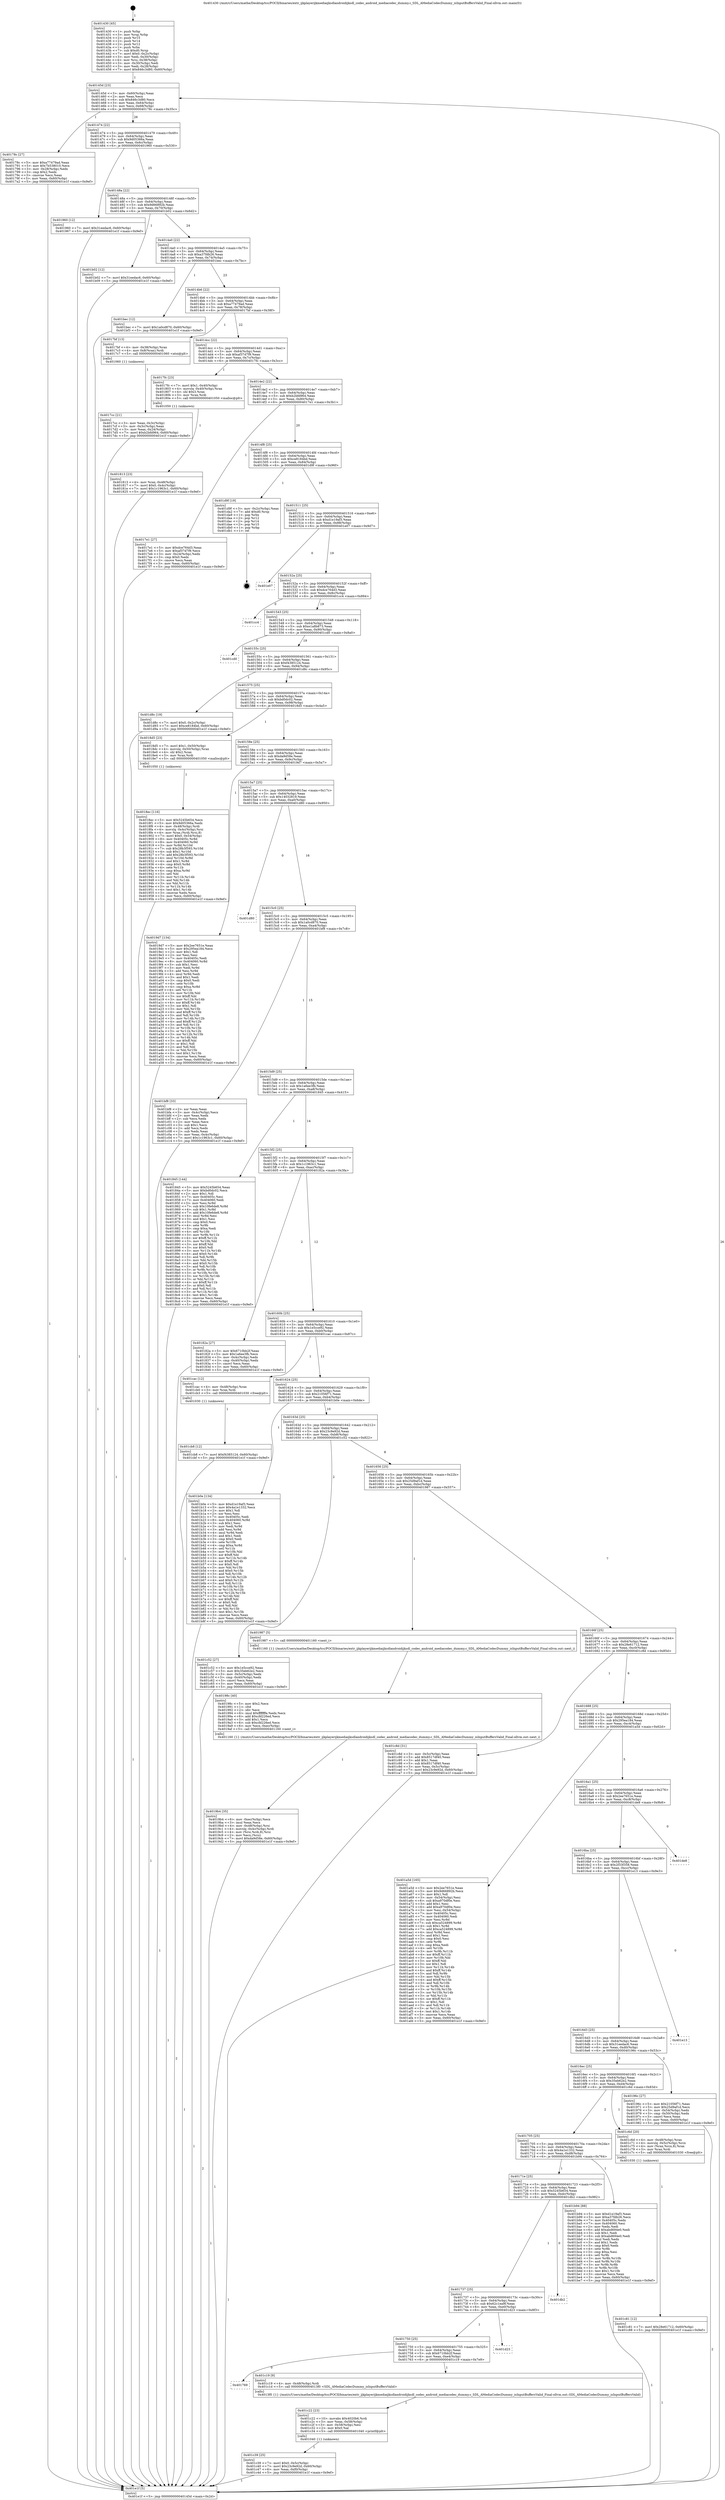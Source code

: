 digraph "0x401430" {
  label = "0x401430 (/mnt/c/Users/mathe/Desktop/tcc/POCII/binaries/extr_ijkplayerijkmediaijksdlandroidijksdl_codec_android_mediacodec_dummy.c_SDL_AMediaCodecDummy_isInputBuffersValid_Final-ollvm.out::main(0))"
  labelloc = "t"
  node[shape=record]

  Entry [label="",width=0.3,height=0.3,shape=circle,fillcolor=black,style=filled]
  "0x40145d" [label="{
     0x40145d [23]\l
     | [instrs]\l
     &nbsp;&nbsp;0x40145d \<+3\>: mov -0x60(%rbp),%eax\l
     &nbsp;&nbsp;0x401460 \<+2\>: mov %eax,%ecx\l
     &nbsp;&nbsp;0x401462 \<+6\>: sub $0x846c3d80,%ecx\l
     &nbsp;&nbsp;0x401468 \<+3\>: mov %eax,-0x64(%rbp)\l
     &nbsp;&nbsp;0x40146b \<+3\>: mov %ecx,-0x68(%rbp)\l
     &nbsp;&nbsp;0x40146e \<+6\>: je 000000000040178c \<main+0x35c\>\l
  }"]
  "0x40178c" [label="{
     0x40178c [27]\l
     | [instrs]\l
     &nbsp;&nbsp;0x40178c \<+5\>: mov $0xa77479ad,%eax\l
     &nbsp;&nbsp;0x401791 \<+5\>: mov $0x7b538010,%ecx\l
     &nbsp;&nbsp;0x401796 \<+3\>: mov -0x28(%rbp),%edx\l
     &nbsp;&nbsp;0x401799 \<+3\>: cmp $0x2,%edx\l
     &nbsp;&nbsp;0x40179c \<+3\>: cmovne %ecx,%eax\l
     &nbsp;&nbsp;0x40179f \<+3\>: mov %eax,-0x60(%rbp)\l
     &nbsp;&nbsp;0x4017a2 \<+5\>: jmp 0000000000401e1f \<main+0x9ef\>\l
  }"]
  "0x401474" [label="{
     0x401474 [22]\l
     | [instrs]\l
     &nbsp;&nbsp;0x401474 \<+5\>: jmp 0000000000401479 \<main+0x49\>\l
     &nbsp;&nbsp;0x401479 \<+3\>: mov -0x64(%rbp),%eax\l
     &nbsp;&nbsp;0x40147c \<+5\>: sub $0x9d05366a,%eax\l
     &nbsp;&nbsp;0x401481 \<+3\>: mov %eax,-0x6c(%rbp)\l
     &nbsp;&nbsp;0x401484 \<+6\>: je 0000000000401960 \<main+0x530\>\l
  }"]
  "0x401e1f" [label="{
     0x401e1f [5]\l
     | [instrs]\l
     &nbsp;&nbsp;0x401e1f \<+5\>: jmp 000000000040145d \<main+0x2d\>\l
  }"]
  "0x401430" [label="{
     0x401430 [45]\l
     | [instrs]\l
     &nbsp;&nbsp;0x401430 \<+1\>: push %rbp\l
     &nbsp;&nbsp;0x401431 \<+3\>: mov %rsp,%rbp\l
     &nbsp;&nbsp;0x401434 \<+2\>: push %r15\l
     &nbsp;&nbsp;0x401436 \<+2\>: push %r14\l
     &nbsp;&nbsp;0x401438 \<+2\>: push %r12\l
     &nbsp;&nbsp;0x40143a \<+1\>: push %rbx\l
     &nbsp;&nbsp;0x40143b \<+7\>: sub $0xd0,%rsp\l
     &nbsp;&nbsp;0x401442 \<+7\>: movl $0x0,-0x2c(%rbp)\l
     &nbsp;&nbsp;0x401449 \<+3\>: mov %edi,-0x30(%rbp)\l
     &nbsp;&nbsp;0x40144c \<+4\>: mov %rsi,-0x38(%rbp)\l
     &nbsp;&nbsp;0x401450 \<+3\>: mov -0x30(%rbp),%edi\l
     &nbsp;&nbsp;0x401453 \<+3\>: mov %edi,-0x28(%rbp)\l
     &nbsp;&nbsp;0x401456 \<+7\>: movl $0x846c3d80,-0x60(%rbp)\l
  }"]
  Exit [label="",width=0.3,height=0.3,shape=circle,fillcolor=black,style=filled,peripheries=2]
  "0x401960" [label="{
     0x401960 [12]\l
     | [instrs]\l
     &nbsp;&nbsp;0x401960 \<+7\>: movl $0x31eedac6,-0x60(%rbp)\l
     &nbsp;&nbsp;0x401967 \<+5\>: jmp 0000000000401e1f \<main+0x9ef\>\l
  }"]
  "0x40148a" [label="{
     0x40148a [22]\l
     | [instrs]\l
     &nbsp;&nbsp;0x40148a \<+5\>: jmp 000000000040148f \<main+0x5f\>\l
     &nbsp;&nbsp;0x40148f \<+3\>: mov -0x64(%rbp),%eax\l
     &nbsp;&nbsp;0x401492 \<+5\>: sub $0x9d66892b,%eax\l
     &nbsp;&nbsp;0x401497 \<+3\>: mov %eax,-0x70(%rbp)\l
     &nbsp;&nbsp;0x40149a \<+6\>: je 0000000000401b02 \<main+0x6d2\>\l
  }"]
  "0x401cb8" [label="{
     0x401cb8 [12]\l
     | [instrs]\l
     &nbsp;&nbsp;0x401cb8 \<+7\>: movl $0xf4385124,-0x60(%rbp)\l
     &nbsp;&nbsp;0x401cbf \<+5\>: jmp 0000000000401e1f \<main+0x9ef\>\l
  }"]
  "0x401b02" [label="{
     0x401b02 [12]\l
     | [instrs]\l
     &nbsp;&nbsp;0x401b02 \<+7\>: movl $0x31eedac6,-0x60(%rbp)\l
     &nbsp;&nbsp;0x401b09 \<+5\>: jmp 0000000000401e1f \<main+0x9ef\>\l
  }"]
  "0x4014a0" [label="{
     0x4014a0 [22]\l
     | [instrs]\l
     &nbsp;&nbsp;0x4014a0 \<+5\>: jmp 00000000004014a5 \<main+0x75\>\l
     &nbsp;&nbsp;0x4014a5 \<+3\>: mov -0x64(%rbp),%eax\l
     &nbsp;&nbsp;0x4014a8 \<+5\>: sub $0xa37fdb26,%eax\l
     &nbsp;&nbsp;0x4014ad \<+3\>: mov %eax,-0x74(%rbp)\l
     &nbsp;&nbsp;0x4014b0 \<+6\>: je 0000000000401bec \<main+0x7bc\>\l
  }"]
  "0x401c81" [label="{
     0x401c81 [12]\l
     | [instrs]\l
     &nbsp;&nbsp;0x401c81 \<+7\>: movl $0x28e61712,-0x60(%rbp)\l
     &nbsp;&nbsp;0x401c88 \<+5\>: jmp 0000000000401e1f \<main+0x9ef\>\l
  }"]
  "0x401bec" [label="{
     0x401bec [12]\l
     | [instrs]\l
     &nbsp;&nbsp;0x401bec \<+7\>: movl $0x1a0cd870,-0x60(%rbp)\l
     &nbsp;&nbsp;0x401bf3 \<+5\>: jmp 0000000000401e1f \<main+0x9ef\>\l
  }"]
  "0x4014b6" [label="{
     0x4014b6 [22]\l
     | [instrs]\l
     &nbsp;&nbsp;0x4014b6 \<+5\>: jmp 00000000004014bb \<main+0x8b\>\l
     &nbsp;&nbsp;0x4014bb \<+3\>: mov -0x64(%rbp),%eax\l
     &nbsp;&nbsp;0x4014be \<+5\>: sub $0xa77479ad,%eax\l
     &nbsp;&nbsp;0x4014c3 \<+3\>: mov %eax,-0x78(%rbp)\l
     &nbsp;&nbsp;0x4014c6 \<+6\>: je 00000000004017bf \<main+0x38f\>\l
  }"]
  "0x401c39" [label="{
     0x401c39 [25]\l
     | [instrs]\l
     &nbsp;&nbsp;0x401c39 \<+7\>: movl $0x0,-0x5c(%rbp)\l
     &nbsp;&nbsp;0x401c40 \<+7\>: movl $0x23c9e92d,-0x60(%rbp)\l
     &nbsp;&nbsp;0x401c47 \<+6\>: mov %eax,-0xf0(%rbp)\l
     &nbsp;&nbsp;0x401c4d \<+5\>: jmp 0000000000401e1f \<main+0x9ef\>\l
  }"]
  "0x4017bf" [label="{
     0x4017bf [13]\l
     | [instrs]\l
     &nbsp;&nbsp;0x4017bf \<+4\>: mov -0x38(%rbp),%rax\l
     &nbsp;&nbsp;0x4017c3 \<+4\>: mov 0x8(%rax),%rdi\l
     &nbsp;&nbsp;0x4017c7 \<+5\>: call 0000000000401060 \<atoi@plt\>\l
     | [calls]\l
     &nbsp;&nbsp;0x401060 \{1\} (unknown)\l
  }"]
  "0x4014cc" [label="{
     0x4014cc [22]\l
     | [instrs]\l
     &nbsp;&nbsp;0x4014cc \<+5\>: jmp 00000000004014d1 \<main+0xa1\>\l
     &nbsp;&nbsp;0x4014d1 \<+3\>: mov -0x64(%rbp),%eax\l
     &nbsp;&nbsp;0x4014d4 \<+5\>: sub $0xaf37d7f9,%eax\l
     &nbsp;&nbsp;0x4014d9 \<+3\>: mov %eax,-0x7c(%rbp)\l
     &nbsp;&nbsp;0x4014dc \<+6\>: je 00000000004017fc \<main+0x3cc\>\l
  }"]
  "0x4017cc" [label="{
     0x4017cc [21]\l
     | [instrs]\l
     &nbsp;&nbsp;0x4017cc \<+3\>: mov %eax,-0x3c(%rbp)\l
     &nbsp;&nbsp;0x4017cf \<+3\>: mov -0x3c(%rbp),%eax\l
     &nbsp;&nbsp;0x4017d2 \<+3\>: mov %eax,-0x24(%rbp)\l
     &nbsp;&nbsp;0x4017d5 \<+7\>: movl $0xb2bfd964,-0x60(%rbp)\l
     &nbsp;&nbsp;0x4017dc \<+5\>: jmp 0000000000401e1f \<main+0x9ef\>\l
  }"]
  "0x401c22" [label="{
     0x401c22 [23]\l
     | [instrs]\l
     &nbsp;&nbsp;0x401c22 \<+10\>: movabs $0x4020b6,%rdi\l
     &nbsp;&nbsp;0x401c2c \<+3\>: mov %eax,-0x58(%rbp)\l
     &nbsp;&nbsp;0x401c2f \<+3\>: mov -0x58(%rbp),%esi\l
     &nbsp;&nbsp;0x401c32 \<+2\>: mov $0x0,%al\l
     &nbsp;&nbsp;0x401c34 \<+5\>: call 0000000000401040 \<printf@plt\>\l
     | [calls]\l
     &nbsp;&nbsp;0x401040 \{1\} (unknown)\l
  }"]
  "0x4017fc" [label="{
     0x4017fc [23]\l
     | [instrs]\l
     &nbsp;&nbsp;0x4017fc \<+7\>: movl $0x1,-0x40(%rbp)\l
     &nbsp;&nbsp;0x401803 \<+4\>: movslq -0x40(%rbp),%rax\l
     &nbsp;&nbsp;0x401807 \<+4\>: shl $0x3,%rax\l
     &nbsp;&nbsp;0x40180b \<+3\>: mov %rax,%rdi\l
     &nbsp;&nbsp;0x40180e \<+5\>: call 0000000000401050 \<malloc@plt\>\l
     | [calls]\l
     &nbsp;&nbsp;0x401050 \{1\} (unknown)\l
  }"]
  "0x4014e2" [label="{
     0x4014e2 [22]\l
     | [instrs]\l
     &nbsp;&nbsp;0x4014e2 \<+5\>: jmp 00000000004014e7 \<main+0xb7\>\l
     &nbsp;&nbsp;0x4014e7 \<+3\>: mov -0x64(%rbp),%eax\l
     &nbsp;&nbsp;0x4014ea \<+5\>: sub $0xb2bfd964,%eax\l
     &nbsp;&nbsp;0x4014ef \<+3\>: mov %eax,-0x80(%rbp)\l
     &nbsp;&nbsp;0x4014f2 \<+6\>: je 00000000004017e1 \<main+0x3b1\>\l
  }"]
  "0x401769" [label="{
     0x401769\l
  }", style=dashed]
  "0x4017e1" [label="{
     0x4017e1 [27]\l
     | [instrs]\l
     &nbsp;&nbsp;0x4017e1 \<+5\>: mov $0xdce764d3,%eax\l
     &nbsp;&nbsp;0x4017e6 \<+5\>: mov $0xaf37d7f9,%ecx\l
     &nbsp;&nbsp;0x4017eb \<+3\>: mov -0x24(%rbp),%edx\l
     &nbsp;&nbsp;0x4017ee \<+3\>: cmp $0x0,%edx\l
     &nbsp;&nbsp;0x4017f1 \<+3\>: cmove %ecx,%eax\l
     &nbsp;&nbsp;0x4017f4 \<+3\>: mov %eax,-0x60(%rbp)\l
     &nbsp;&nbsp;0x4017f7 \<+5\>: jmp 0000000000401e1f \<main+0x9ef\>\l
  }"]
  "0x4014f8" [label="{
     0x4014f8 [25]\l
     | [instrs]\l
     &nbsp;&nbsp;0x4014f8 \<+5\>: jmp 00000000004014fd \<main+0xcd\>\l
     &nbsp;&nbsp;0x4014fd \<+3\>: mov -0x64(%rbp),%eax\l
     &nbsp;&nbsp;0x401500 \<+5\>: sub $0xce8184bd,%eax\l
     &nbsp;&nbsp;0x401505 \<+6\>: mov %eax,-0x84(%rbp)\l
     &nbsp;&nbsp;0x40150b \<+6\>: je 0000000000401d9f \<main+0x96f\>\l
  }"]
  "0x401813" [label="{
     0x401813 [23]\l
     | [instrs]\l
     &nbsp;&nbsp;0x401813 \<+4\>: mov %rax,-0x48(%rbp)\l
     &nbsp;&nbsp;0x401817 \<+7\>: movl $0x0,-0x4c(%rbp)\l
     &nbsp;&nbsp;0x40181e \<+7\>: movl $0x1c1963c1,-0x60(%rbp)\l
     &nbsp;&nbsp;0x401825 \<+5\>: jmp 0000000000401e1f \<main+0x9ef\>\l
  }"]
  "0x401c19" [label="{
     0x401c19 [9]\l
     | [instrs]\l
     &nbsp;&nbsp;0x401c19 \<+4\>: mov -0x48(%rbp),%rdi\l
     &nbsp;&nbsp;0x401c1d \<+5\>: call 00000000004013f0 \<SDL_AMediaCodecDummy_isInputBuffersValid\>\l
     | [calls]\l
     &nbsp;&nbsp;0x4013f0 \{1\} (/mnt/c/Users/mathe/Desktop/tcc/POCII/binaries/extr_ijkplayerijkmediaijksdlandroidijksdl_codec_android_mediacodec_dummy.c_SDL_AMediaCodecDummy_isInputBuffersValid_Final-ollvm.out::SDL_AMediaCodecDummy_isInputBuffersValid)\l
  }"]
  "0x401d9f" [label="{
     0x401d9f [19]\l
     | [instrs]\l
     &nbsp;&nbsp;0x401d9f \<+3\>: mov -0x2c(%rbp),%eax\l
     &nbsp;&nbsp;0x401da2 \<+7\>: add $0xd0,%rsp\l
     &nbsp;&nbsp;0x401da9 \<+1\>: pop %rbx\l
     &nbsp;&nbsp;0x401daa \<+2\>: pop %r12\l
     &nbsp;&nbsp;0x401dac \<+2\>: pop %r14\l
     &nbsp;&nbsp;0x401dae \<+2\>: pop %r15\l
     &nbsp;&nbsp;0x401db0 \<+1\>: pop %rbp\l
     &nbsp;&nbsp;0x401db1 \<+1\>: ret\l
  }"]
  "0x401511" [label="{
     0x401511 [25]\l
     | [instrs]\l
     &nbsp;&nbsp;0x401511 \<+5\>: jmp 0000000000401516 \<main+0xe6\>\l
     &nbsp;&nbsp;0x401516 \<+3\>: mov -0x64(%rbp),%eax\l
     &nbsp;&nbsp;0x401519 \<+5\>: sub $0xd1e19af3,%eax\l
     &nbsp;&nbsp;0x40151e \<+6\>: mov %eax,-0x88(%rbp)\l
     &nbsp;&nbsp;0x401524 \<+6\>: je 0000000000401e07 \<main+0x9d7\>\l
  }"]
  "0x401750" [label="{
     0x401750 [25]\l
     | [instrs]\l
     &nbsp;&nbsp;0x401750 \<+5\>: jmp 0000000000401755 \<main+0x325\>\l
     &nbsp;&nbsp;0x401755 \<+3\>: mov -0x64(%rbp),%eax\l
     &nbsp;&nbsp;0x401758 \<+5\>: sub $0x6710bb2f,%eax\l
     &nbsp;&nbsp;0x40175d \<+6\>: mov %eax,-0xe4(%rbp)\l
     &nbsp;&nbsp;0x401763 \<+6\>: je 0000000000401c19 \<main+0x7e9\>\l
  }"]
  "0x401e07" [label="{
     0x401e07\l
  }", style=dashed]
  "0x40152a" [label="{
     0x40152a [25]\l
     | [instrs]\l
     &nbsp;&nbsp;0x40152a \<+5\>: jmp 000000000040152f \<main+0xff\>\l
     &nbsp;&nbsp;0x40152f \<+3\>: mov -0x64(%rbp),%eax\l
     &nbsp;&nbsp;0x401532 \<+5\>: sub $0xdce764d3,%eax\l
     &nbsp;&nbsp;0x401537 \<+6\>: mov %eax,-0x8c(%rbp)\l
     &nbsp;&nbsp;0x40153d \<+6\>: je 0000000000401cc4 \<main+0x894\>\l
  }"]
  "0x401d23" [label="{
     0x401d23\l
  }", style=dashed]
  "0x401cc4" [label="{
     0x401cc4\l
  }", style=dashed]
  "0x401543" [label="{
     0x401543 [25]\l
     | [instrs]\l
     &nbsp;&nbsp;0x401543 \<+5\>: jmp 0000000000401548 \<main+0x118\>\l
     &nbsp;&nbsp;0x401548 \<+3\>: mov -0x64(%rbp),%eax\l
     &nbsp;&nbsp;0x40154b \<+5\>: sub $0xe1a8b873,%eax\l
     &nbsp;&nbsp;0x401550 \<+6\>: mov %eax,-0x90(%rbp)\l
     &nbsp;&nbsp;0x401556 \<+6\>: je 0000000000401cd0 \<main+0x8a0\>\l
  }"]
  "0x401737" [label="{
     0x401737 [25]\l
     | [instrs]\l
     &nbsp;&nbsp;0x401737 \<+5\>: jmp 000000000040173c \<main+0x30c\>\l
     &nbsp;&nbsp;0x40173c \<+3\>: mov -0x64(%rbp),%eax\l
     &nbsp;&nbsp;0x40173f \<+5\>: sub $0x62c1ea9f,%eax\l
     &nbsp;&nbsp;0x401744 \<+6\>: mov %eax,-0xe0(%rbp)\l
     &nbsp;&nbsp;0x40174a \<+6\>: je 0000000000401d23 \<main+0x8f3\>\l
  }"]
  "0x401cd0" [label="{
     0x401cd0\l
  }", style=dashed]
  "0x40155c" [label="{
     0x40155c [25]\l
     | [instrs]\l
     &nbsp;&nbsp;0x40155c \<+5\>: jmp 0000000000401561 \<main+0x131\>\l
     &nbsp;&nbsp;0x401561 \<+3\>: mov -0x64(%rbp),%eax\l
     &nbsp;&nbsp;0x401564 \<+5\>: sub $0xf4385124,%eax\l
     &nbsp;&nbsp;0x401569 \<+6\>: mov %eax,-0x94(%rbp)\l
     &nbsp;&nbsp;0x40156f \<+6\>: je 0000000000401d8c \<main+0x95c\>\l
  }"]
  "0x401db2" [label="{
     0x401db2\l
  }", style=dashed]
  "0x401d8c" [label="{
     0x401d8c [19]\l
     | [instrs]\l
     &nbsp;&nbsp;0x401d8c \<+7\>: movl $0x0,-0x2c(%rbp)\l
     &nbsp;&nbsp;0x401d93 \<+7\>: movl $0xce8184bd,-0x60(%rbp)\l
     &nbsp;&nbsp;0x401d9a \<+5\>: jmp 0000000000401e1f \<main+0x9ef\>\l
  }"]
  "0x401575" [label="{
     0x401575 [25]\l
     | [instrs]\l
     &nbsp;&nbsp;0x401575 \<+5\>: jmp 000000000040157a \<main+0x14a\>\l
     &nbsp;&nbsp;0x40157a \<+3\>: mov -0x64(%rbp),%eax\l
     &nbsp;&nbsp;0x40157d \<+5\>: sub $0xbd0dc02,%eax\l
     &nbsp;&nbsp;0x401582 \<+6\>: mov %eax,-0x98(%rbp)\l
     &nbsp;&nbsp;0x401588 \<+6\>: je 00000000004018d5 \<main+0x4a5\>\l
  }"]
  "0x40171e" [label="{
     0x40171e [25]\l
     | [instrs]\l
     &nbsp;&nbsp;0x40171e \<+5\>: jmp 0000000000401723 \<main+0x2f3\>\l
     &nbsp;&nbsp;0x401723 \<+3\>: mov -0x64(%rbp),%eax\l
     &nbsp;&nbsp;0x401726 \<+5\>: sub $0x5245b654,%eax\l
     &nbsp;&nbsp;0x40172b \<+6\>: mov %eax,-0xdc(%rbp)\l
     &nbsp;&nbsp;0x401731 \<+6\>: je 0000000000401db2 \<main+0x982\>\l
  }"]
  "0x4018d5" [label="{
     0x4018d5 [23]\l
     | [instrs]\l
     &nbsp;&nbsp;0x4018d5 \<+7\>: movl $0x1,-0x50(%rbp)\l
     &nbsp;&nbsp;0x4018dc \<+4\>: movslq -0x50(%rbp),%rax\l
     &nbsp;&nbsp;0x4018e0 \<+4\>: shl $0x2,%rax\l
     &nbsp;&nbsp;0x4018e4 \<+3\>: mov %rax,%rdi\l
     &nbsp;&nbsp;0x4018e7 \<+5\>: call 0000000000401050 \<malloc@plt\>\l
     | [calls]\l
     &nbsp;&nbsp;0x401050 \{1\} (unknown)\l
  }"]
  "0x40158e" [label="{
     0x40158e [25]\l
     | [instrs]\l
     &nbsp;&nbsp;0x40158e \<+5\>: jmp 0000000000401593 \<main+0x163\>\l
     &nbsp;&nbsp;0x401593 \<+3\>: mov -0x64(%rbp),%eax\l
     &nbsp;&nbsp;0x401596 \<+5\>: sub $0xda9d58e,%eax\l
     &nbsp;&nbsp;0x40159b \<+6\>: mov %eax,-0x9c(%rbp)\l
     &nbsp;&nbsp;0x4015a1 \<+6\>: je 00000000004019d7 \<main+0x5a7\>\l
  }"]
  "0x401b94" [label="{
     0x401b94 [88]\l
     | [instrs]\l
     &nbsp;&nbsp;0x401b94 \<+5\>: mov $0xd1e19af3,%eax\l
     &nbsp;&nbsp;0x401b99 \<+5\>: mov $0xa37fdb26,%ecx\l
     &nbsp;&nbsp;0x401b9e \<+7\>: mov 0x40405c,%edx\l
     &nbsp;&nbsp;0x401ba5 \<+7\>: mov 0x404060,%esi\l
     &nbsp;&nbsp;0x401bac \<+2\>: mov %edx,%edi\l
     &nbsp;&nbsp;0x401bae \<+6\>: add $0xabd694e0,%edi\l
     &nbsp;&nbsp;0x401bb4 \<+3\>: sub $0x1,%edi\l
     &nbsp;&nbsp;0x401bb7 \<+6\>: sub $0xabd694e0,%edi\l
     &nbsp;&nbsp;0x401bbd \<+3\>: imul %edi,%edx\l
     &nbsp;&nbsp;0x401bc0 \<+3\>: and $0x1,%edx\l
     &nbsp;&nbsp;0x401bc3 \<+3\>: cmp $0x0,%edx\l
     &nbsp;&nbsp;0x401bc6 \<+4\>: sete %r8b\l
     &nbsp;&nbsp;0x401bca \<+3\>: cmp $0xa,%esi\l
     &nbsp;&nbsp;0x401bcd \<+4\>: setl %r9b\l
     &nbsp;&nbsp;0x401bd1 \<+3\>: mov %r8b,%r10b\l
     &nbsp;&nbsp;0x401bd4 \<+3\>: and %r9b,%r10b\l
     &nbsp;&nbsp;0x401bd7 \<+3\>: xor %r9b,%r8b\l
     &nbsp;&nbsp;0x401bda \<+3\>: or %r8b,%r10b\l
     &nbsp;&nbsp;0x401bdd \<+4\>: test $0x1,%r10b\l
     &nbsp;&nbsp;0x401be1 \<+3\>: cmovne %ecx,%eax\l
     &nbsp;&nbsp;0x401be4 \<+3\>: mov %eax,-0x60(%rbp)\l
     &nbsp;&nbsp;0x401be7 \<+5\>: jmp 0000000000401e1f \<main+0x9ef\>\l
  }"]
  "0x4019d7" [label="{
     0x4019d7 [134]\l
     | [instrs]\l
     &nbsp;&nbsp;0x4019d7 \<+5\>: mov $0x2ee7651e,%eax\l
     &nbsp;&nbsp;0x4019dc \<+5\>: mov $0x295ea184,%ecx\l
     &nbsp;&nbsp;0x4019e1 \<+2\>: mov $0x1,%dl\l
     &nbsp;&nbsp;0x4019e3 \<+2\>: xor %esi,%esi\l
     &nbsp;&nbsp;0x4019e5 \<+7\>: mov 0x40405c,%edi\l
     &nbsp;&nbsp;0x4019ec \<+8\>: mov 0x404060,%r8d\l
     &nbsp;&nbsp;0x4019f4 \<+3\>: sub $0x1,%esi\l
     &nbsp;&nbsp;0x4019f7 \<+3\>: mov %edi,%r9d\l
     &nbsp;&nbsp;0x4019fa \<+3\>: add %esi,%r9d\l
     &nbsp;&nbsp;0x4019fd \<+4\>: imul %r9d,%edi\l
     &nbsp;&nbsp;0x401a01 \<+3\>: and $0x1,%edi\l
     &nbsp;&nbsp;0x401a04 \<+3\>: cmp $0x0,%edi\l
     &nbsp;&nbsp;0x401a07 \<+4\>: sete %r10b\l
     &nbsp;&nbsp;0x401a0b \<+4\>: cmp $0xa,%r8d\l
     &nbsp;&nbsp;0x401a0f \<+4\>: setl %r11b\l
     &nbsp;&nbsp;0x401a13 \<+3\>: mov %r10b,%bl\l
     &nbsp;&nbsp;0x401a16 \<+3\>: xor $0xff,%bl\l
     &nbsp;&nbsp;0x401a19 \<+3\>: mov %r11b,%r14b\l
     &nbsp;&nbsp;0x401a1c \<+4\>: xor $0xff,%r14b\l
     &nbsp;&nbsp;0x401a20 \<+3\>: xor $0x1,%dl\l
     &nbsp;&nbsp;0x401a23 \<+3\>: mov %bl,%r15b\l
     &nbsp;&nbsp;0x401a26 \<+4\>: and $0xff,%r15b\l
     &nbsp;&nbsp;0x401a2a \<+3\>: and %dl,%r10b\l
     &nbsp;&nbsp;0x401a2d \<+3\>: mov %r14b,%r12b\l
     &nbsp;&nbsp;0x401a30 \<+4\>: and $0xff,%r12b\l
     &nbsp;&nbsp;0x401a34 \<+3\>: and %dl,%r11b\l
     &nbsp;&nbsp;0x401a37 \<+3\>: or %r10b,%r15b\l
     &nbsp;&nbsp;0x401a3a \<+3\>: or %r11b,%r12b\l
     &nbsp;&nbsp;0x401a3d \<+3\>: xor %r12b,%r15b\l
     &nbsp;&nbsp;0x401a40 \<+3\>: or %r14b,%bl\l
     &nbsp;&nbsp;0x401a43 \<+3\>: xor $0xff,%bl\l
     &nbsp;&nbsp;0x401a46 \<+3\>: or $0x1,%dl\l
     &nbsp;&nbsp;0x401a49 \<+2\>: and %dl,%bl\l
     &nbsp;&nbsp;0x401a4b \<+3\>: or %bl,%r15b\l
     &nbsp;&nbsp;0x401a4e \<+4\>: test $0x1,%r15b\l
     &nbsp;&nbsp;0x401a52 \<+3\>: cmovne %ecx,%eax\l
     &nbsp;&nbsp;0x401a55 \<+3\>: mov %eax,-0x60(%rbp)\l
     &nbsp;&nbsp;0x401a58 \<+5\>: jmp 0000000000401e1f \<main+0x9ef\>\l
  }"]
  "0x4015a7" [label="{
     0x4015a7 [25]\l
     | [instrs]\l
     &nbsp;&nbsp;0x4015a7 \<+5\>: jmp 00000000004015ac \<main+0x17c\>\l
     &nbsp;&nbsp;0x4015ac \<+3\>: mov -0x64(%rbp),%eax\l
     &nbsp;&nbsp;0x4015af \<+5\>: sub $0x14032819,%eax\l
     &nbsp;&nbsp;0x4015b4 \<+6\>: mov %eax,-0xa0(%rbp)\l
     &nbsp;&nbsp;0x4015ba \<+6\>: je 0000000000401d80 \<main+0x950\>\l
  }"]
  "0x401705" [label="{
     0x401705 [25]\l
     | [instrs]\l
     &nbsp;&nbsp;0x401705 \<+5\>: jmp 000000000040170a \<main+0x2da\>\l
     &nbsp;&nbsp;0x40170a \<+3\>: mov -0x64(%rbp),%eax\l
     &nbsp;&nbsp;0x40170d \<+5\>: sub $0x4a1e1332,%eax\l
     &nbsp;&nbsp;0x401712 \<+6\>: mov %eax,-0xd8(%rbp)\l
     &nbsp;&nbsp;0x401718 \<+6\>: je 0000000000401b94 \<main+0x764\>\l
  }"]
  "0x401d80" [label="{
     0x401d80\l
  }", style=dashed]
  "0x4015c0" [label="{
     0x4015c0 [25]\l
     | [instrs]\l
     &nbsp;&nbsp;0x4015c0 \<+5\>: jmp 00000000004015c5 \<main+0x195\>\l
     &nbsp;&nbsp;0x4015c5 \<+3\>: mov -0x64(%rbp),%eax\l
     &nbsp;&nbsp;0x4015c8 \<+5\>: sub $0x1a0cd870,%eax\l
     &nbsp;&nbsp;0x4015cd \<+6\>: mov %eax,-0xa4(%rbp)\l
     &nbsp;&nbsp;0x4015d3 \<+6\>: je 0000000000401bf8 \<main+0x7c8\>\l
  }"]
  "0x401c6d" [label="{
     0x401c6d [20]\l
     | [instrs]\l
     &nbsp;&nbsp;0x401c6d \<+4\>: mov -0x48(%rbp),%rax\l
     &nbsp;&nbsp;0x401c71 \<+4\>: movslq -0x5c(%rbp),%rcx\l
     &nbsp;&nbsp;0x401c75 \<+4\>: mov (%rax,%rcx,8),%rax\l
     &nbsp;&nbsp;0x401c79 \<+3\>: mov %rax,%rdi\l
     &nbsp;&nbsp;0x401c7c \<+5\>: call 0000000000401030 \<free@plt\>\l
     | [calls]\l
     &nbsp;&nbsp;0x401030 \{1\} (unknown)\l
  }"]
  "0x401bf8" [label="{
     0x401bf8 [33]\l
     | [instrs]\l
     &nbsp;&nbsp;0x401bf8 \<+2\>: xor %eax,%eax\l
     &nbsp;&nbsp;0x401bfa \<+3\>: mov -0x4c(%rbp),%ecx\l
     &nbsp;&nbsp;0x401bfd \<+2\>: mov %eax,%edx\l
     &nbsp;&nbsp;0x401bff \<+2\>: sub %ecx,%edx\l
     &nbsp;&nbsp;0x401c01 \<+2\>: mov %eax,%ecx\l
     &nbsp;&nbsp;0x401c03 \<+3\>: sub $0x1,%ecx\l
     &nbsp;&nbsp;0x401c06 \<+2\>: add %ecx,%edx\l
     &nbsp;&nbsp;0x401c08 \<+2\>: sub %edx,%eax\l
     &nbsp;&nbsp;0x401c0a \<+3\>: mov %eax,-0x4c(%rbp)\l
     &nbsp;&nbsp;0x401c0d \<+7\>: movl $0x1c1963c1,-0x60(%rbp)\l
     &nbsp;&nbsp;0x401c14 \<+5\>: jmp 0000000000401e1f \<main+0x9ef\>\l
  }"]
  "0x4015d9" [label="{
     0x4015d9 [25]\l
     | [instrs]\l
     &nbsp;&nbsp;0x4015d9 \<+5\>: jmp 00000000004015de \<main+0x1ae\>\l
     &nbsp;&nbsp;0x4015de \<+3\>: mov -0x64(%rbp),%eax\l
     &nbsp;&nbsp;0x4015e1 \<+5\>: sub $0x1a6ee3fb,%eax\l
     &nbsp;&nbsp;0x4015e6 \<+6\>: mov %eax,-0xa8(%rbp)\l
     &nbsp;&nbsp;0x4015ec \<+6\>: je 0000000000401845 \<main+0x415\>\l
  }"]
  "0x4019b4" [label="{
     0x4019b4 [35]\l
     | [instrs]\l
     &nbsp;&nbsp;0x4019b4 \<+6\>: mov -0xec(%rbp),%ecx\l
     &nbsp;&nbsp;0x4019ba \<+3\>: imul %eax,%ecx\l
     &nbsp;&nbsp;0x4019bd \<+4\>: mov -0x48(%rbp),%rsi\l
     &nbsp;&nbsp;0x4019c1 \<+4\>: movslq -0x4c(%rbp),%rdi\l
     &nbsp;&nbsp;0x4019c5 \<+4\>: mov (%rsi,%rdi,8),%rsi\l
     &nbsp;&nbsp;0x4019c9 \<+2\>: mov %ecx,(%rsi)\l
     &nbsp;&nbsp;0x4019cb \<+7\>: movl $0xda9d58e,-0x60(%rbp)\l
     &nbsp;&nbsp;0x4019d2 \<+5\>: jmp 0000000000401e1f \<main+0x9ef\>\l
  }"]
  "0x401845" [label="{
     0x401845 [144]\l
     | [instrs]\l
     &nbsp;&nbsp;0x401845 \<+5\>: mov $0x5245b654,%eax\l
     &nbsp;&nbsp;0x40184a \<+5\>: mov $0xbd0dc02,%ecx\l
     &nbsp;&nbsp;0x40184f \<+2\>: mov $0x1,%dl\l
     &nbsp;&nbsp;0x401851 \<+7\>: mov 0x40405c,%esi\l
     &nbsp;&nbsp;0x401858 \<+7\>: mov 0x404060,%edi\l
     &nbsp;&nbsp;0x40185f \<+3\>: mov %esi,%r8d\l
     &nbsp;&nbsp;0x401862 \<+7\>: sub $0x10fe6de8,%r8d\l
     &nbsp;&nbsp;0x401869 \<+4\>: sub $0x1,%r8d\l
     &nbsp;&nbsp;0x40186d \<+7\>: add $0x10fe6de8,%r8d\l
     &nbsp;&nbsp;0x401874 \<+4\>: imul %r8d,%esi\l
     &nbsp;&nbsp;0x401878 \<+3\>: and $0x1,%esi\l
     &nbsp;&nbsp;0x40187b \<+3\>: cmp $0x0,%esi\l
     &nbsp;&nbsp;0x40187e \<+4\>: sete %r9b\l
     &nbsp;&nbsp;0x401882 \<+3\>: cmp $0xa,%edi\l
     &nbsp;&nbsp;0x401885 \<+4\>: setl %r10b\l
     &nbsp;&nbsp;0x401889 \<+3\>: mov %r9b,%r11b\l
     &nbsp;&nbsp;0x40188c \<+4\>: xor $0xff,%r11b\l
     &nbsp;&nbsp;0x401890 \<+3\>: mov %r10b,%bl\l
     &nbsp;&nbsp;0x401893 \<+3\>: xor $0xff,%bl\l
     &nbsp;&nbsp;0x401896 \<+3\>: xor $0x0,%dl\l
     &nbsp;&nbsp;0x401899 \<+3\>: mov %r11b,%r14b\l
     &nbsp;&nbsp;0x40189c \<+4\>: and $0x0,%r14b\l
     &nbsp;&nbsp;0x4018a0 \<+3\>: and %dl,%r9b\l
     &nbsp;&nbsp;0x4018a3 \<+3\>: mov %bl,%r15b\l
     &nbsp;&nbsp;0x4018a6 \<+4\>: and $0x0,%r15b\l
     &nbsp;&nbsp;0x4018aa \<+3\>: and %dl,%r10b\l
     &nbsp;&nbsp;0x4018ad \<+3\>: or %r9b,%r14b\l
     &nbsp;&nbsp;0x4018b0 \<+3\>: or %r10b,%r15b\l
     &nbsp;&nbsp;0x4018b3 \<+3\>: xor %r15b,%r14b\l
     &nbsp;&nbsp;0x4018b6 \<+3\>: or %bl,%r11b\l
     &nbsp;&nbsp;0x4018b9 \<+4\>: xor $0xff,%r11b\l
     &nbsp;&nbsp;0x4018bd \<+3\>: or $0x0,%dl\l
     &nbsp;&nbsp;0x4018c0 \<+3\>: and %dl,%r11b\l
     &nbsp;&nbsp;0x4018c3 \<+3\>: or %r11b,%r14b\l
     &nbsp;&nbsp;0x4018c6 \<+4\>: test $0x1,%r14b\l
     &nbsp;&nbsp;0x4018ca \<+3\>: cmovne %ecx,%eax\l
     &nbsp;&nbsp;0x4018cd \<+3\>: mov %eax,-0x60(%rbp)\l
     &nbsp;&nbsp;0x4018d0 \<+5\>: jmp 0000000000401e1f \<main+0x9ef\>\l
  }"]
  "0x4015f2" [label="{
     0x4015f2 [25]\l
     | [instrs]\l
     &nbsp;&nbsp;0x4015f2 \<+5\>: jmp 00000000004015f7 \<main+0x1c7\>\l
     &nbsp;&nbsp;0x4015f7 \<+3\>: mov -0x64(%rbp),%eax\l
     &nbsp;&nbsp;0x4015fa \<+5\>: sub $0x1c1963c1,%eax\l
     &nbsp;&nbsp;0x4015ff \<+6\>: mov %eax,-0xac(%rbp)\l
     &nbsp;&nbsp;0x401605 \<+6\>: je 000000000040182a \<main+0x3fa\>\l
  }"]
  "0x40198c" [label="{
     0x40198c [40]\l
     | [instrs]\l
     &nbsp;&nbsp;0x40198c \<+5\>: mov $0x2,%ecx\l
     &nbsp;&nbsp;0x401991 \<+1\>: cltd\l
     &nbsp;&nbsp;0x401992 \<+2\>: idiv %ecx\l
     &nbsp;&nbsp;0x401994 \<+6\>: imul $0xfffffffe,%edx,%ecx\l
     &nbsp;&nbsp;0x40199a \<+6\>: add $0xcfd226ed,%ecx\l
     &nbsp;&nbsp;0x4019a0 \<+3\>: add $0x1,%ecx\l
     &nbsp;&nbsp;0x4019a3 \<+6\>: sub $0xcfd226ed,%ecx\l
     &nbsp;&nbsp;0x4019a9 \<+6\>: mov %ecx,-0xec(%rbp)\l
     &nbsp;&nbsp;0x4019af \<+5\>: call 0000000000401160 \<next_i\>\l
     | [calls]\l
     &nbsp;&nbsp;0x401160 \{1\} (/mnt/c/Users/mathe/Desktop/tcc/POCII/binaries/extr_ijkplayerijkmediaijksdlandroidijksdl_codec_android_mediacodec_dummy.c_SDL_AMediaCodecDummy_isInputBuffersValid_Final-ollvm.out::next_i)\l
  }"]
  "0x40182a" [label="{
     0x40182a [27]\l
     | [instrs]\l
     &nbsp;&nbsp;0x40182a \<+5\>: mov $0x6710bb2f,%eax\l
     &nbsp;&nbsp;0x40182f \<+5\>: mov $0x1a6ee3fb,%ecx\l
     &nbsp;&nbsp;0x401834 \<+3\>: mov -0x4c(%rbp),%edx\l
     &nbsp;&nbsp;0x401837 \<+3\>: cmp -0x40(%rbp),%edx\l
     &nbsp;&nbsp;0x40183a \<+3\>: cmovl %ecx,%eax\l
     &nbsp;&nbsp;0x40183d \<+3\>: mov %eax,-0x60(%rbp)\l
     &nbsp;&nbsp;0x401840 \<+5\>: jmp 0000000000401e1f \<main+0x9ef\>\l
  }"]
  "0x40160b" [label="{
     0x40160b [25]\l
     | [instrs]\l
     &nbsp;&nbsp;0x40160b \<+5\>: jmp 0000000000401610 \<main+0x1e0\>\l
     &nbsp;&nbsp;0x401610 \<+3\>: mov -0x64(%rbp),%eax\l
     &nbsp;&nbsp;0x401613 \<+5\>: sub $0x1e5cce92,%eax\l
     &nbsp;&nbsp;0x401618 \<+6\>: mov %eax,-0xb0(%rbp)\l
     &nbsp;&nbsp;0x40161e \<+6\>: je 0000000000401cac \<main+0x87c\>\l
  }"]
  "0x4018ec" [label="{
     0x4018ec [116]\l
     | [instrs]\l
     &nbsp;&nbsp;0x4018ec \<+5\>: mov $0x5245b654,%ecx\l
     &nbsp;&nbsp;0x4018f1 \<+5\>: mov $0x9d05366a,%edx\l
     &nbsp;&nbsp;0x4018f6 \<+4\>: mov -0x48(%rbp),%rdi\l
     &nbsp;&nbsp;0x4018fa \<+4\>: movslq -0x4c(%rbp),%rsi\l
     &nbsp;&nbsp;0x4018fe \<+4\>: mov %rax,(%rdi,%rsi,8)\l
     &nbsp;&nbsp;0x401902 \<+7\>: movl $0x0,-0x54(%rbp)\l
     &nbsp;&nbsp;0x401909 \<+8\>: mov 0x40405c,%r8d\l
     &nbsp;&nbsp;0x401911 \<+8\>: mov 0x404060,%r9d\l
     &nbsp;&nbsp;0x401919 \<+3\>: mov %r8d,%r10d\l
     &nbsp;&nbsp;0x40191c \<+7\>: sub $0x28b3f593,%r10d\l
     &nbsp;&nbsp;0x401923 \<+4\>: sub $0x1,%r10d\l
     &nbsp;&nbsp;0x401927 \<+7\>: add $0x28b3f593,%r10d\l
     &nbsp;&nbsp;0x40192e \<+4\>: imul %r10d,%r8d\l
     &nbsp;&nbsp;0x401932 \<+4\>: and $0x1,%r8d\l
     &nbsp;&nbsp;0x401936 \<+4\>: cmp $0x0,%r8d\l
     &nbsp;&nbsp;0x40193a \<+4\>: sete %r11b\l
     &nbsp;&nbsp;0x40193e \<+4\>: cmp $0xa,%r9d\l
     &nbsp;&nbsp;0x401942 \<+3\>: setl %bl\l
     &nbsp;&nbsp;0x401945 \<+3\>: mov %r11b,%r14b\l
     &nbsp;&nbsp;0x401948 \<+3\>: and %bl,%r14b\l
     &nbsp;&nbsp;0x40194b \<+3\>: xor %bl,%r11b\l
     &nbsp;&nbsp;0x40194e \<+3\>: or %r11b,%r14b\l
     &nbsp;&nbsp;0x401951 \<+4\>: test $0x1,%r14b\l
     &nbsp;&nbsp;0x401955 \<+3\>: cmovne %edx,%ecx\l
     &nbsp;&nbsp;0x401958 \<+3\>: mov %ecx,-0x60(%rbp)\l
     &nbsp;&nbsp;0x40195b \<+5\>: jmp 0000000000401e1f \<main+0x9ef\>\l
  }"]
  "0x4016ec" [label="{
     0x4016ec [25]\l
     | [instrs]\l
     &nbsp;&nbsp;0x4016ec \<+5\>: jmp 00000000004016f1 \<main+0x2c1\>\l
     &nbsp;&nbsp;0x4016f1 \<+3\>: mov -0x64(%rbp),%eax\l
     &nbsp;&nbsp;0x4016f4 \<+5\>: sub $0x35eb62e2,%eax\l
     &nbsp;&nbsp;0x4016f9 \<+6\>: mov %eax,-0xd4(%rbp)\l
     &nbsp;&nbsp;0x4016ff \<+6\>: je 0000000000401c6d \<main+0x83d\>\l
  }"]
  "0x401cac" [label="{
     0x401cac [12]\l
     | [instrs]\l
     &nbsp;&nbsp;0x401cac \<+4\>: mov -0x48(%rbp),%rax\l
     &nbsp;&nbsp;0x401cb0 \<+3\>: mov %rax,%rdi\l
     &nbsp;&nbsp;0x401cb3 \<+5\>: call 0000000000401030 \<free@plt\>\l
     | [calls]\l
     &nbsp;&nbsp;0x401030 \{1\} (unknown)\l
  }"]
  "0x401624" [label="{
     0x401624 [25]\l
     | [instrs]\l
     &nbsp;&nbsp;0x401624 \<+5\>: jmp 0000000000401629 \<main+0x1f9\>\l
     &nbsp;&nbsp;0x401629 \<+3\>: mov -0x64(%rbp),%eax\l
     &nbsp;&nbsp;0x40162c \<+5\>: sub $0x21056f71,%eax\l
     &nbsp;&nbsp;0x401631 \<+6\>: mov %eax,-0xb4(%rbp)\l
     &nbsp;&nbsp;0x401637 \<+6\>: je 0000000000401b0e \<main+0x6de\>\l
  }"]
  "0x40196c" [label="{
     0x40196c [27]\l
     | [instrs]\l
     &nbsp;&nbsp;0x40196c \<+5\>: mov $0x21056f71,%eax\l
     &nbsp;&nbsp;0x401971 \<+5\>: mov $0x25d9af1d,%ecx\l
     &nbsp;&nbsp;0x401976 \<+3\>: mov -0x54(%rbp),%edx\l
     &nbsp;&nbsp;0x401979 \<+3\>: cmp -0x50(%rbp),%edx\l
     &nbsp;&nbsp;0x40197c \<+3\>: cmovl %ecx,%eax\l
     &nbsp;&nbsp;0x40197f \<+3\>: mov %eax,-0x60(%rbp)\l
     &nbsp;&nbsp;0x401982 \<+5\>: jmp 0000000000401e1f \<main+0x9ef\>\l
  }"]
  "0x401b0e" [label="{
     0x401b0e [134]\l
     | [instrs]\l
     &nbsp;&nbsp;0x401b0e \<+5\>: mov $0xd1e19af3,%eax\l
     &nbsp;&nbsp;0x401b13 \<+5\>: mov $0x4a1e1332,%ecx\l
     &nbsp;&nbsp;0x401b18 \<+2\>: mov $0x1,%dl\l
     &nbsp;&nbsp;0x401b1a \<+2\>: xor %esi,%esi\l
     &nbsp;&nbsp;0x401b1c \<+7\>: mov 0x40405c,%edi\l
     &nbsp;&nbsp;0x401b23 \<+8\>: mov 0x404060,%r8d\l
     &nbsp;&nbsp;0x401b2b \<+3\>: sub $0x1,%esi\l
     &nbsp;&nbsp;0x401b2e \<+3\>: mov %edi,%r9d\l
     &nbsp;&nbsp;0x401b31 \<+3\>: add %esi,%r9d\l
     &nbsp;&nbsp;0x401b34 \<+4\>: imul %r9d,%edi\l
     &nbsp;&nbsp;0x401b38 \<+3\>: and $0x1,%edi\l
     &nbsp;&nbsp;0x401b3b \<+3\>: cmp $0x0,%edi\l
     &nbsp;&nbsp;0x401b3e \<+4\>: sete %r10b\l
     &nbsp;&nbsp;0x401b42 \<+4\>: cmp $0xa,%r8d\l
     &nbsp;&nbsp;0x401b46 \<+4\>: setl %r11b\l
     &nbsp;&nbsp;0x401b4a \<+3\>: mov %r10b,%bl\l
     &nbsp;&nbsp;0x401b4d \<+3\>: xor $0xff,%bl\l
     &nbsp;&nbsp;0x401b50 \<+3\>: mov %r11b,%r14b\l
     &nbsp;&nbsp;0x401b53 \<+4\>: xor $0xff,%r14b\l
     &nbsp;&nbsp;0x401b57 \<+3\>: xor $0x0,%dl\l
     &nbsp;&nbsp;0x401b5a \<+3\>: mov %bl,%r15b\l
     &nbsp;&nbsp;0x401b5d \<+4\>: and $0x0,%r15b\l
     &nbsp;&nbsp;0x401b61 \<+3\>: and %dl,%r10b\l
     &nbsp;&nbsp;0x401b64 \<+3\>: mov %r14b,%r12b\l
     &nbsp;&nbsp;0x401b67 \<+4\>: and $0x0,%r12b\l
     &nbsp;&nbsp;0x401b6b \<+3\>: and %dl,%r11b\l
     &nbsp;&nbsp;0x401b6e \<+3\>: or %r10b,%r15b\l
     &nbsp;&nbsp;0x401b71 \<+3\>: or %r11b,%r12b\l
     &nbsp;&nbsp;0x401b74 \<+3\>: xor %r12b,%r15b\l
     &nbsp;&nbsp;0x401b77 \<+3\>: or %r14b,%bl\l
     &nbsp;&nbsp;0x401b7a \<+3\>: xor $0xff,%bl\l
     &nbsp;&nbsp;0x401b7d \<+3\>: or $0x0,%dl\l
     &nbsp;&nbsp;0x401b80 \<+2\>: and %dl,%bl\l
     &nbsp;&nbsp;0x401b82 \<+3\>: or %bl,%r15b\l
     &nbsp;&nbsp;0x401b85 \<+4\>: test $0x1,%r15b\l
     &nbsp;&nbsp;0x401b89 \<+3\>: cmovne %ecx,%eax\l
     &nbsp;&nbsp;0x401b8c \<+3\>: mov %eax,-0x60(%rbp)\l
     &nbsp;&nbsp;0x401b8f \<+5\>: jmp 0000000000401e1f \<main+0x9ef\>\l
  }"]
  "0x40163d" [label="{
     0x40163d [25]\l
     | [instrs]\l
     &nbsp;&nbsp;0x40163d \<+5\>: jmp 0000000000401642 \<main+0x212\>\l
     &nbsp;&nbsp;0x401642 \<+3\>: mov -0x64(%rbp),%eax\l
     &nbsp;&nbsp;0x401645 \<+5\>: sub $0x23c9e92d,%eax\l
     &nbsp;&nbsp;0x40164a \<+6\>: mov %eax,-0xb8(%rbp)\l
     &nbsp;&nbsp;0x401650 \<+6\>: je 0000000000401c52 \<main+0x822\>\l
  }"]
  "0x4016d3" [label="{
     0x4016d3 [25]\l
     | [instrs]\l
     &nbsp;&nbsp;0x4016d3 \<+5\>: jmp 00000000004016d8 \<main+0x2a8\>\l
     &nbsp;&nbsp;0x4016d8 \<+3\>: mov -0x64(%rbp),%eax\l
     &nbsp;&nbsp;0x4016db \<+5\>: sub $0x31eedac6,%eax\l
     &nbsp;&nbsp;0x4016e0 \<+6\>: mov %eax,-0xd0(%rbp)\l
     &nbsp;&nbsp;0x4016e6 \<+6\>: je 000000000040196c \<main+0x53c\>\l
  }"]
  "0x401c52" [label="{
     0x401c52 [27]\l
     | [instrs]\l
     &nbsp;&nbsp;0x401c52 \<+5\>: mov $0x1e5cce92,%eax\l
     &nbsp;&nbsp;0x401c57 \<+5\>: mov $0x35eb62e2,%ecx\l
     &nbsp;&nbsp;0x401c5c \<+3\>: mov -0x5c(%rbp),%edx\l
     &nbsp;&nbsp;0x401c5f \<+3\>: cmp -0x40(%rbp),%edx\l
     &nbsp;&nbsp;0x401c62 \<+3\>: cmovl %ecx,%eax\l
     &nbsp;&nbsp;0x401c65 \<+3\>: mov %eax,-0x60(%rbp)\l
     &nbsp;&nbsp;0x401c68 \<+5\>: jmp 0000000000401e1f \<main+0x9ef\>\l
  }"]
  "0x401656" [label="{
     0x401656 [25]\l
     | [instrs]\l
     &nbsp;&nbsp;0x401656 \<+5\>: jmp 000000000040165b \<main+0x22b\>\l
     &nbsp;&nbsp;0x40165b \<+3\>: mov -0x64(%rbp),%eax\l
     &nbsp;&nbsp;0x40165e \<+5\>: sub $0x25d9af1d,%eax\l
     &nbsp;&nbsp;0x401663 \<+6\>: mov %eax,-0xbc(%rbp)\l
     &nbsp;&nbsp;0x401669 \<+6\>: je 0000000000401987 \<main+0x557\>\l
  }"]
  "0x401e13" [label="{
     0x401e13\l
  }", style=dashed]
  "0x401987" [label="{
     0x401987 [5]\l
     | [instrs]\l
     &nbsp;&nbsp;0x401987 \<+5\>: call 0000000000401160 \<next_i\>\l
     | [calls]\l
     &nbsp;&nbsp;0x401160 \{1\} (/mnt/c/Users/mathe/Desktop/tcc/POCII/binaries/extr_ijkplayerijkmediaijksdlandroidijksdl_codec_android_mediacodec_dummy.c_SDL_AMediaCodecDummy_isInputBuffersValid_Final-ollvm.out::next_i)\l
  }"]
  "0x40166f" [label="{
     0x40166f [25]\l
     | [instrs]\l
     &nbsp;&nbsp;0x40166f \<+5\>: jmp 0000000000401674 \<main+0x244\>\l
     &nbsp;&nbsp;0x401674 \<+3\>: mov -0x64(%rbp),%eax\l
     &nbsp;&nbsp;0x401677 \<+5\>: sub $0x28e61712,%eax\l
     &nbsp;&nbsp;0x40167c \<+6\>: mov %eax,-0xc0(%rbp)\l
     &nbsp;&nbsp;0x401682 \<+6\>: je 0000000000401c8d \<main+0x85d\>\l
  }"]
  "0x4016ba" [label="{
     0x4016ba [25]\l
     | [instrs]\l
     &nbsp;&nbsp;0x4016ba \<+5\>: jmp 00000000004016bf \<main+0x28f\>\l
     &nbsp;&nbsp;0x4016bf \<+3\>: mov -0x64(%rbp),%eax\l
     &nbsp;&nbsp;0x4016c2 \<+5\>: sub $0x2f33f358,%eax\l
     &nbsp;&nbsp;0x4016c7 \<+6\>: mov %eax,-0xcc(%rbp)\l
     &nbsp;&nbsp;0x4016cd \<+6\>: je 0000000000401e13 \<main+0x9e3\>\l
  }"]
  "0x401c8d" [label="{
     0x401c8d [31]\l
     | [instrs]\l
     &nbsp;&nbsp;0x401c8d \<+3\>: mov -0x5c(%rbp),%eax\l
     &nbsp;&nbsp;0x401c90 \<+5\>: add $0x8517df40,%eax\l
     &nbsp;&nbsp;0x401c95 \<+3\>: add $0x1,%eax\l
     &nbsp;&nbsp;0x401c98 \<+5\>: sub $0x8517df40,%eax\l
     &nbsp;&nbsp;0x401c9d \<+3\>: mov %eax,-0x5c(%rbp)\l
     &nbsp;&nbsp;0x401ca0 \<+7\>: movl $0x23c9e92d,-0x60(%rbp)\l
     &nbsp;&nbsp;0x401ca7 \<+5\>: jmp 0000000000401e1f \<main+0x9ef\>\l
  }"]
  "0x401688" [label="{
     0x401688 [25]\l
     | [instrs]\l
     &nbsp;&nbsp;0x401688 \<+5\>: jmp 000000000040168d \<main+0x25d\>\l
     &nbsp;&nbsp;0x40168d \<+3\>: mov -0x64(%rbp),%eax\l
     &nbsp;&nbsp;0x401690 \<+5\>: sub $0x295ea184,%eax\l
     &nbsp;&nbsp;0x401695 \<+6\>: mov %eax,-0xc4(%rbp)\l
     &nbsp;&nbsp;0x40169b \<+6\>: je 0000000000401a5d \<main+0x62d\>\l
  }"]
  "0x401de8" [label="{
     0x401de8\l
  }", style=dashed]
  "0x401a5d" [label="{
     0x401a5d [165]\l
     | [instrs]\l
     &nbsp;&nbsp;0x401a5d \<+5\>: mov $0x2ee7651e,%eax\l
     &nbsp;&nbsp;0x401a62 \<+5\>: mov $0x9d66892b,%ecx\l
     &nbsp;&nbsp;0x401a67 \<+2\>: mov $0x1,%dl\l
     &nbsp;&nbsp;0x401a69 \<+3\>: mov -0x54(%rbp),%esi\l
     &nbsp;&nbsp;0x401a6c \<+6\>: sub $0xa970df0e,%esi\l
     &nbsp;&nbsp;0x401a72 \<+3\>: add $0x1,%esi\l
     &nbsp;&nbsp;0x401a75 \<+6\>: add $0xa970df0e,%esi\l
     &nbsp;&nbsp;0x401a7b \<+3\>: mov %esi,-0x54(%rbp)\l
     &nbsp;&nbsp;0x401a7e \<+7\>: mov 0x40405c,%esi\l
     &nbsp;&nbsp;0x401a85 \<+7\>: mov 0x404060,%edi\l
     &nbsp;&nbsp;0x401a8c \<+3\>: mov %esi,%r8d\l
     &nbsp;&nbsp;0x401a8f \<+7\>: sub $0xca524899,%r8d\l
     &nbsp;&nbsp;0x401a96 \<+4\>: sub $0x1,%r8d\l
     &nbsp;&nbsp;0x401a9a \<+7\>: add $0xca524899,%r8d\l
     &nbsp;&nbsp;0x401aa1 \<+4\>: imul %r8d,%esi\l
     &nbsp;&nbsp;0x401aa5 \<+3\>: and $0x1,%esi\l
     &nbsp;&nbsp;0x401aa8 \<+3\>: cmp $0x0,%esi\l
     &nbsp;&nbsp;0x401aab \<+4\>: sete %r9b\l
     &nbsp;&nbsp;0x401aaf \<+3\>: cmp $0xa,%edi\l
     &nbsp;&nbsp;0x401ab2 \<+4\>: setl %r10b\l
     &nbsp;&nbsp;0x401ab6 \<+3\>: mov %r9b,%r11b\l
     &nbsp;&nbsp;0x401ab9 \<+4\>: xor $0xff,%r11b\l
     &nbsp;&nbsp;0x401abd \<+3\>: mov %r10b,%bl\l
     &nbsp;&nbsp;0x401ac0 \<+3\>: xor $0xff,%bl\l
     &nbsp;&nbsp;0x401ac3 \<+3\>: xor $0x1,%dl\l
     &nbsp;&nbsp;0x401ac6 \<+3\>: mov %r11b,%r14b\l
     &nbsp;&nbsp;0x401ac9 \<+4\>: and $0xff,%r14b\l
     &nbsp;&nbsp;0x401acd \<+3\>: and %dl,%r9b\l
     &nbsp;&nbsp;0x401ad0 \<+3\>: mov %bl,%r15b\l
     &nbsp;&nbsp;0x401ad3 \<+4\>: and $0xff,%r15b\l
     &nbsp;&nbsp;0x401ad7 \<+3\>: and %dl,%r10b\l
     &nbsp;&nbsp;0x401ada \<+3\>: or %r9b,%r14b\l
     &nbsp;&nbsp;0x401add \<+3\>: or %r10b,%r15b\l
     &nbsp;&nbsp;0x401ae0 \<+3\>: xor %r15b,%r14b\l
     &nbsp;&nbsp;0x401ae3 \<+3\>: or %bl,%r11b\l
     &nbsp;&nbsp;0x401ae6 \<+4\>: xor $0xff,%r11b\l
     &nbsp;&nbsp;0x401aea \<+3\>: or $0x1,%dl\l
     &nbsp;&nbsp;0x401aed \<+3\>: and %dl,%r11b\l
     &nbsp;&nbsp;0x401af0 \<+3\>: or %r11b,%r14b\l
     &nbsp;&nbsp;0x401af3 \<+4\>: test $0x1,%r14b\l
     &nbsp;&nbsp;0x401af7 \<+3\>: cmovne %ecx,%eax\l
     &nbsp;&nbsp;0x401afa \<+3\>: mov %eax,-0x60(%rbp)\l
     &nbsp;&nbsp;0x401afd \<+5\>: jmp 0000000000401e1f \<main+0x9ef\>\l
  }"]
  "0x4016a1" [label="{
     0x4016a1 [25]\l
     | [instrs]\l
     &nbsp;&nbsp;0x4016a1 \<+5\>: jmp 00000000004016a6 \<main+0x276\>\l
     &nbsp;&nbsp;0x4016a6 \<+3\>: mov -0x64(%rbp),%eax\l
     &nbsp;&nbsp;0x4016a9 \<+5\>: sub $0x2ee7651e,%eax\l
     &nbsp;&nbsp;0x4016ae \<+6\>: mov %eax,-0xc8(%rbp)\l
     &nbsp;&nbsp;0x4016b4 \<+6\>: je 0000000000401de8 \<main+0x9b8\>\l
  }"]
  Entry -> "0x401430" [label=" 1"]
  "0x40145d" -> "0x40178c" [label=" 1"]
  "0x40145d" -> "0x401474" [label=" 26"]
  "0x40178c" -> "0x401e1f" [label=" 1"]
  "0x401430" -> "0x40145d" [label=" 1"]
  "0x401e1f" -> "0x40145d" [label=" 26"]
  "0x401d9f" -> Exit [label=" 1"]
  "0x401474" -> "0x401960" [label=" 1"]
  "0x401474" -> "0x40148a" [label=" 25"]
  "0x401d8c" -> "0x401e1f" [label=" 1"]
  "0x40148a" -> "0x401b02" [label=" 1"]
  "0x40148a" -> "0x4014a0" [label=" 24"]
  "0x401cb8" -> "0x401e1f" [label=" 1"]
  "0x4014a0" -> "0x401bec" [label=" 1"]
  "0x4014a0" -> "0x4014b6" [label=" 23"]
  "0x401cac" -> "0x401cb8" [label=" 1"]
  "0x4014b6" -> "0x4017bf" [label=" 1"]
  "0x4014b6" -> "0x4014cc" [label=" 22"]
  "0x4017bf" -> "0x4017cc" [label=" 1"]
  "0x4017cc" -> "0x401e1f" [label=" 1"]
  "0x401c8d" -> "0x401e1f" [label=" 1"]
  "0x4014cc" -> "0x4017fc" [label=" 1"]
  "0x4014cc" -> "0x4014e2" [label=" 21"]
  "0x401c81" -> "0x401e1f" [label=" 1"]
  "0x4014e2" -> "0x4017e1" [label=" 1"]
  "0x4014e2" -> "0x4014f8" [label=" 20"]
  "0x4017e1" -> "0x401e1f" [label=" 1"]
  "0x4017fc" -> "0x401813" [label=" 1"]
  "0x401813" -> "0x401e1f" [label=" 1"]
  "0x401c6d" -> "0x401c81" [label=" 1"]
  "0x4014f8" -> "0x401d9f" [label=" 1"]
  "0x4014f8" -> "0x401511" [label=" 19"]
  "0x401c52" -> "0x401e1f" [label=" 2"]
  "0x401511" -> "0x401e07" [label=" 0"]
  "0x401511" -> "0x40152a" [label=" 19"]
  "0x401c22" -> "0x401c39" [label=" 1"]
  "0x40152a" -> "0x401cc4" [label=" 0"]
  "0x40152a" -> "0x401543" [label=" 19"]
  "0x401c19" -> "0x401c22" [label=" 1"]
  "0x401543" -> "0x401cd0" [label=" 0"]
  "0x401543" -> "0x40155c" [label=" 19"]
  "0x401750" -> "0x401c19" [label=" 1"]
  "0x40155c" -> "0x401d8c" [label=" 1"]
  "0x40155c" -> "0x401575" [label=" 18"]
  "0x401c39" -> "0x401e1f" [label=" 1"]
  "0x401575" -> "0x4018d5" [label=" 1"]
  "0x401575" -> "0x40158e" [label=" 17"]
  "0x401737" -> "0x401d23" [label=" 0"]
  "0x40158e" -> "0x4019d7" [label=" 1"]
  "0x40158e" -> "0x4015a7" [label=" 16"]
  "0x401750" -> "0x401769" [label=" 0"]
  "0x4015a7" -> "0x401d80" [label=" 0"]
  "0x4015a7" -> "0x4015c0" [label=" 16"]
  "0x40171e" -> "0x401db2" [label=" 0"]
  "0x4015c0" -> "0x401bf8" [label=" 1"]
  "0x4015c0" -> "0x4015d9" [label=" 15"]
  "0x401737" -> "0x401750" [label=" 1"]
  "0x4015d9" -> "0x401845" [label=" 1"]
  "0x4015d9" -> "0x4015f2" [label=" 14"]
  "0x401bec" -> "0x401e1f" [label=" 1"]
  "0x4015f2" -> "0x40182a" [label=" 2"]
  "0x4015f2" -> "0x40160b" [label=" 12"]
  "0x40182a" -> "0x401e1f" [label=" 2"]
  "0x401845" -> "0x401e1f" [label=" 1"]
  "0x4018d5" -> "0x4018ec" [label=" 1"]
  "0x4018ec" -> "0x401e1f" [label=" 1"]
  "0x401960" -> "0x401e1f" [label=" 1"]
  "0x401b94" -> "0x401e1f" [label=" 1"]
  "0x40160b" -> "0x401cac" [label=" 1"]
  "0x40160b" -> "0x401624" [label=" 11"]
  "0x401705" -> "0x40171e" [label=" 1"]
  "0x401624" -> "0x401b0e" [label=" 1"]
  "0x401624" -> "0x40163d" [label=" 10"]
  "0x401705" -> "0x401b94" [label=" 1"]
  "0x40163d" -> "0x401c52" [label=" 2"]
  "0x40163d" -> "0x401656" [label=" 8"]
  "0x4016ec" -> "0x401705" [label=" 2"]
  "0x401656" -> "0x401987" [label=" 1"]
  "0x401656" -> "0x40166f" [label=" 7"]
  "0x4016ec" -> "0x401c6d" [label=" 1"]
  "0x40166f" -> "0x401c8d" [label=" 1"]
  "0x40166f" -> "0x401688" [label=" 6"]
  "0x401b0e" -> "0x401e1f" [label=" 1"]
  "0x401688" -> "0x401a5d" [label=" 1"]
  "0x401688" -> "0x4016a1" [label=" 5"]
  "0x401b02" -> "0x401e1f" [label=" 1"]
  "0x4016a1" -> "0x401de8" [label=" 0"]
  "0x4016a1" -> "0x4016ba" [label=" 5"]
  "0x401bf8" -> "0x401e1f" [label=" 1"]
  "0x4016ba" -> "0x401e13" [label=" 0"]
  "0x4016ba" -> "0x4016d3" [label=" 5"]
  "0x40171e" -> "0x401737" [label=" 1"]
  "0x4016d3" -> "0x40196c" [label=" 2"]
  "0x4016d3" -> "0x4016ec" [label=" 3"]
  "0x40196c" -> "0x401e1f" [label=" 2"]
  "0x401987" -> "0x40198c" [label=" 1"]
  "0x40198c" -> "0x4019b4" [label=" 1"]
  "0x4019b4" -> "0x401e1f" [label=" 1"]
  "0x4019d7" -> "0x401e1f" [label=" 1"]
  "0x401a5d" -> "0x401e1f" [label=" 1"]
}
